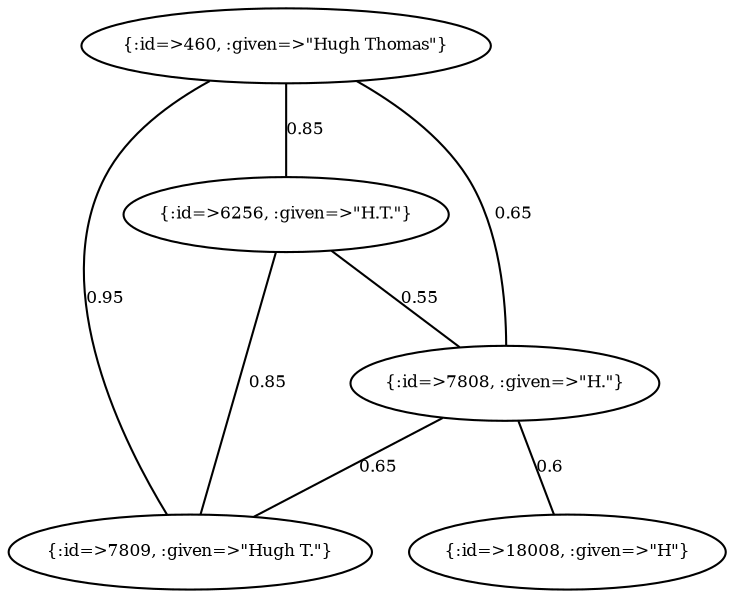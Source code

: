 graph Collector__WeightedGraph {
    "{:id=>460, :given=>\"Hugh Thomas\"}" [
        fontsize = 8,
        label = "{:id=>460, :given=>\"Hugh Thomas\"}"
    ]

    "{:id=>6256, :given=>\"H.T.\"}" [
        fontsize = 8,
        label = "{:id=>6256, :given=>\"H.T.\"}"
    ]

    "{:id=>7808, :given=>\"H.\"}" [
        fontsize = 8,
        label = "{:id=>7808, :given=>\"H.\"}"
    ]

    "{:id=>7809, :given=>\"Hugh T.\"}" [
        fontsize = 8,
        label = "{:id=>7809, :given=>\"Hugh T.\"}"
    ]

    "{:id=>18008, :given=>\"H\"}" [
        fontsize = 8,
        label = "{:id=>18008, :given=>\"H\"}"
    ]

    "{:id=>460, :given=>\"Hugh Thomas\"}" -- "{:id=>6256, :given=>\"H.T.\"}" [
        fontsize = 8,
        label = 0.85
    ]

    "{:id=>460, :given=>\"Hugh Thomas\"}" -- "{:id=>7808, :given=>\"H.\"}" [
        fontsize = 8,
        label = 0.65
    ]

    "{:id=>460, :given=>\"Hugh Thomas\"}" -- "{:id=>7809, :given=>\"Hugh T.\"}" [
        fontsize = 8,
        label = 0.95
    ]

    "{:id=>6256, :given=>\"H.T.\"}" -- "{:id=>7808, :given=>\"H.\"}" [
        fontsize = 8,
        label = 0.55
    ]

    "{:id=>6256, :given=>\"H.T.\"}" -- "{:id=>7809, :given=>\"Hugh T.\"}" [
        fontsize = 8,
        label = 0.85
    ]

    "{:id=>7808, :given=>\"H.\"}" -- "{:id=>7809, :given=>\"Hugh T.\"}" [
        fontsize = 8,
        label = 0.65
    ]

    "{:id=>7808, :given=>\"H.\"}" -- "{:id=>18008, :given=>\"H\"}" [
        fontsize = 8,
        label = 0.6
    ]
}
